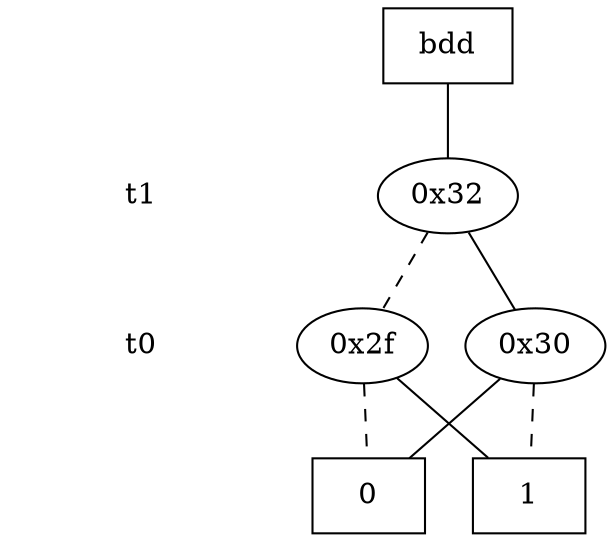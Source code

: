 digraph "DD" {
size = "7.5,10"
center = true;
edge [dir = none];
{ node [shape = plaintext];
  edge [style = invis];
  "CONST NODES" [style = invis];
" t1 " -> " t0 " -> "CONST NODES"; 
}
{ rank = same; node [shape = box]; edge [style = invis];
"  bdd  "; }
{ rank = same; " t1 ";
"0x32";
}
{ rank = same; " t0 ";
"0x2f";
"0x30";
}
{ rank = same; "CONST NODES";
{ node [shape = box]; "0x11";
"0x10";
}
}
"  bdd  " -> "0x32" [style = solid];
"0x32" -> "0x30";
"0x32" -> "0x2f" [style = dashed];
"0x2f" -> "0x10";
"0x2f" -> "0x11" [style = dashed];
"0x30" -> "0x11";
"0x30" -> "0x10" [style = dashed];
"0x11" [label = "0"];
"0x10" [label = "1"];
}
